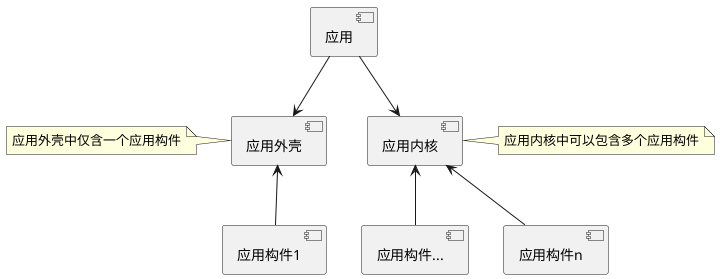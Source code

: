 @startuml
top to bottom direction
'left to right direction
[应用]-->[应用外壳]
[应用]-->[应用内核]
[应用外壳]<--[应用构件1]
[应用内核]<--[应用构件...]
[应用内核]<--[应用构件n]
note left of 应用外壳: 应用外壳中仅含一个应用构件
note right of 应用内核: 应用内核中可以包含多个应用构件
@enduml
